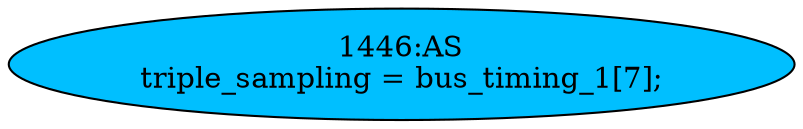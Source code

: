 strict digraph "" {
	node [label="\N"];
	"1446:AS"	 [ast="<pyverilog.vparser.ast.Assign object at 0x7fd773262650>",
		def_var="['triple_sampling']",
		fillcolor=deepskyblue,
		label="1446:AS
triple_sampling = bus_timing_1[7];",
		statements="[]",
		style=filled,
		typ=Assign,
		use_var="['bus_timing_1']"];
}
